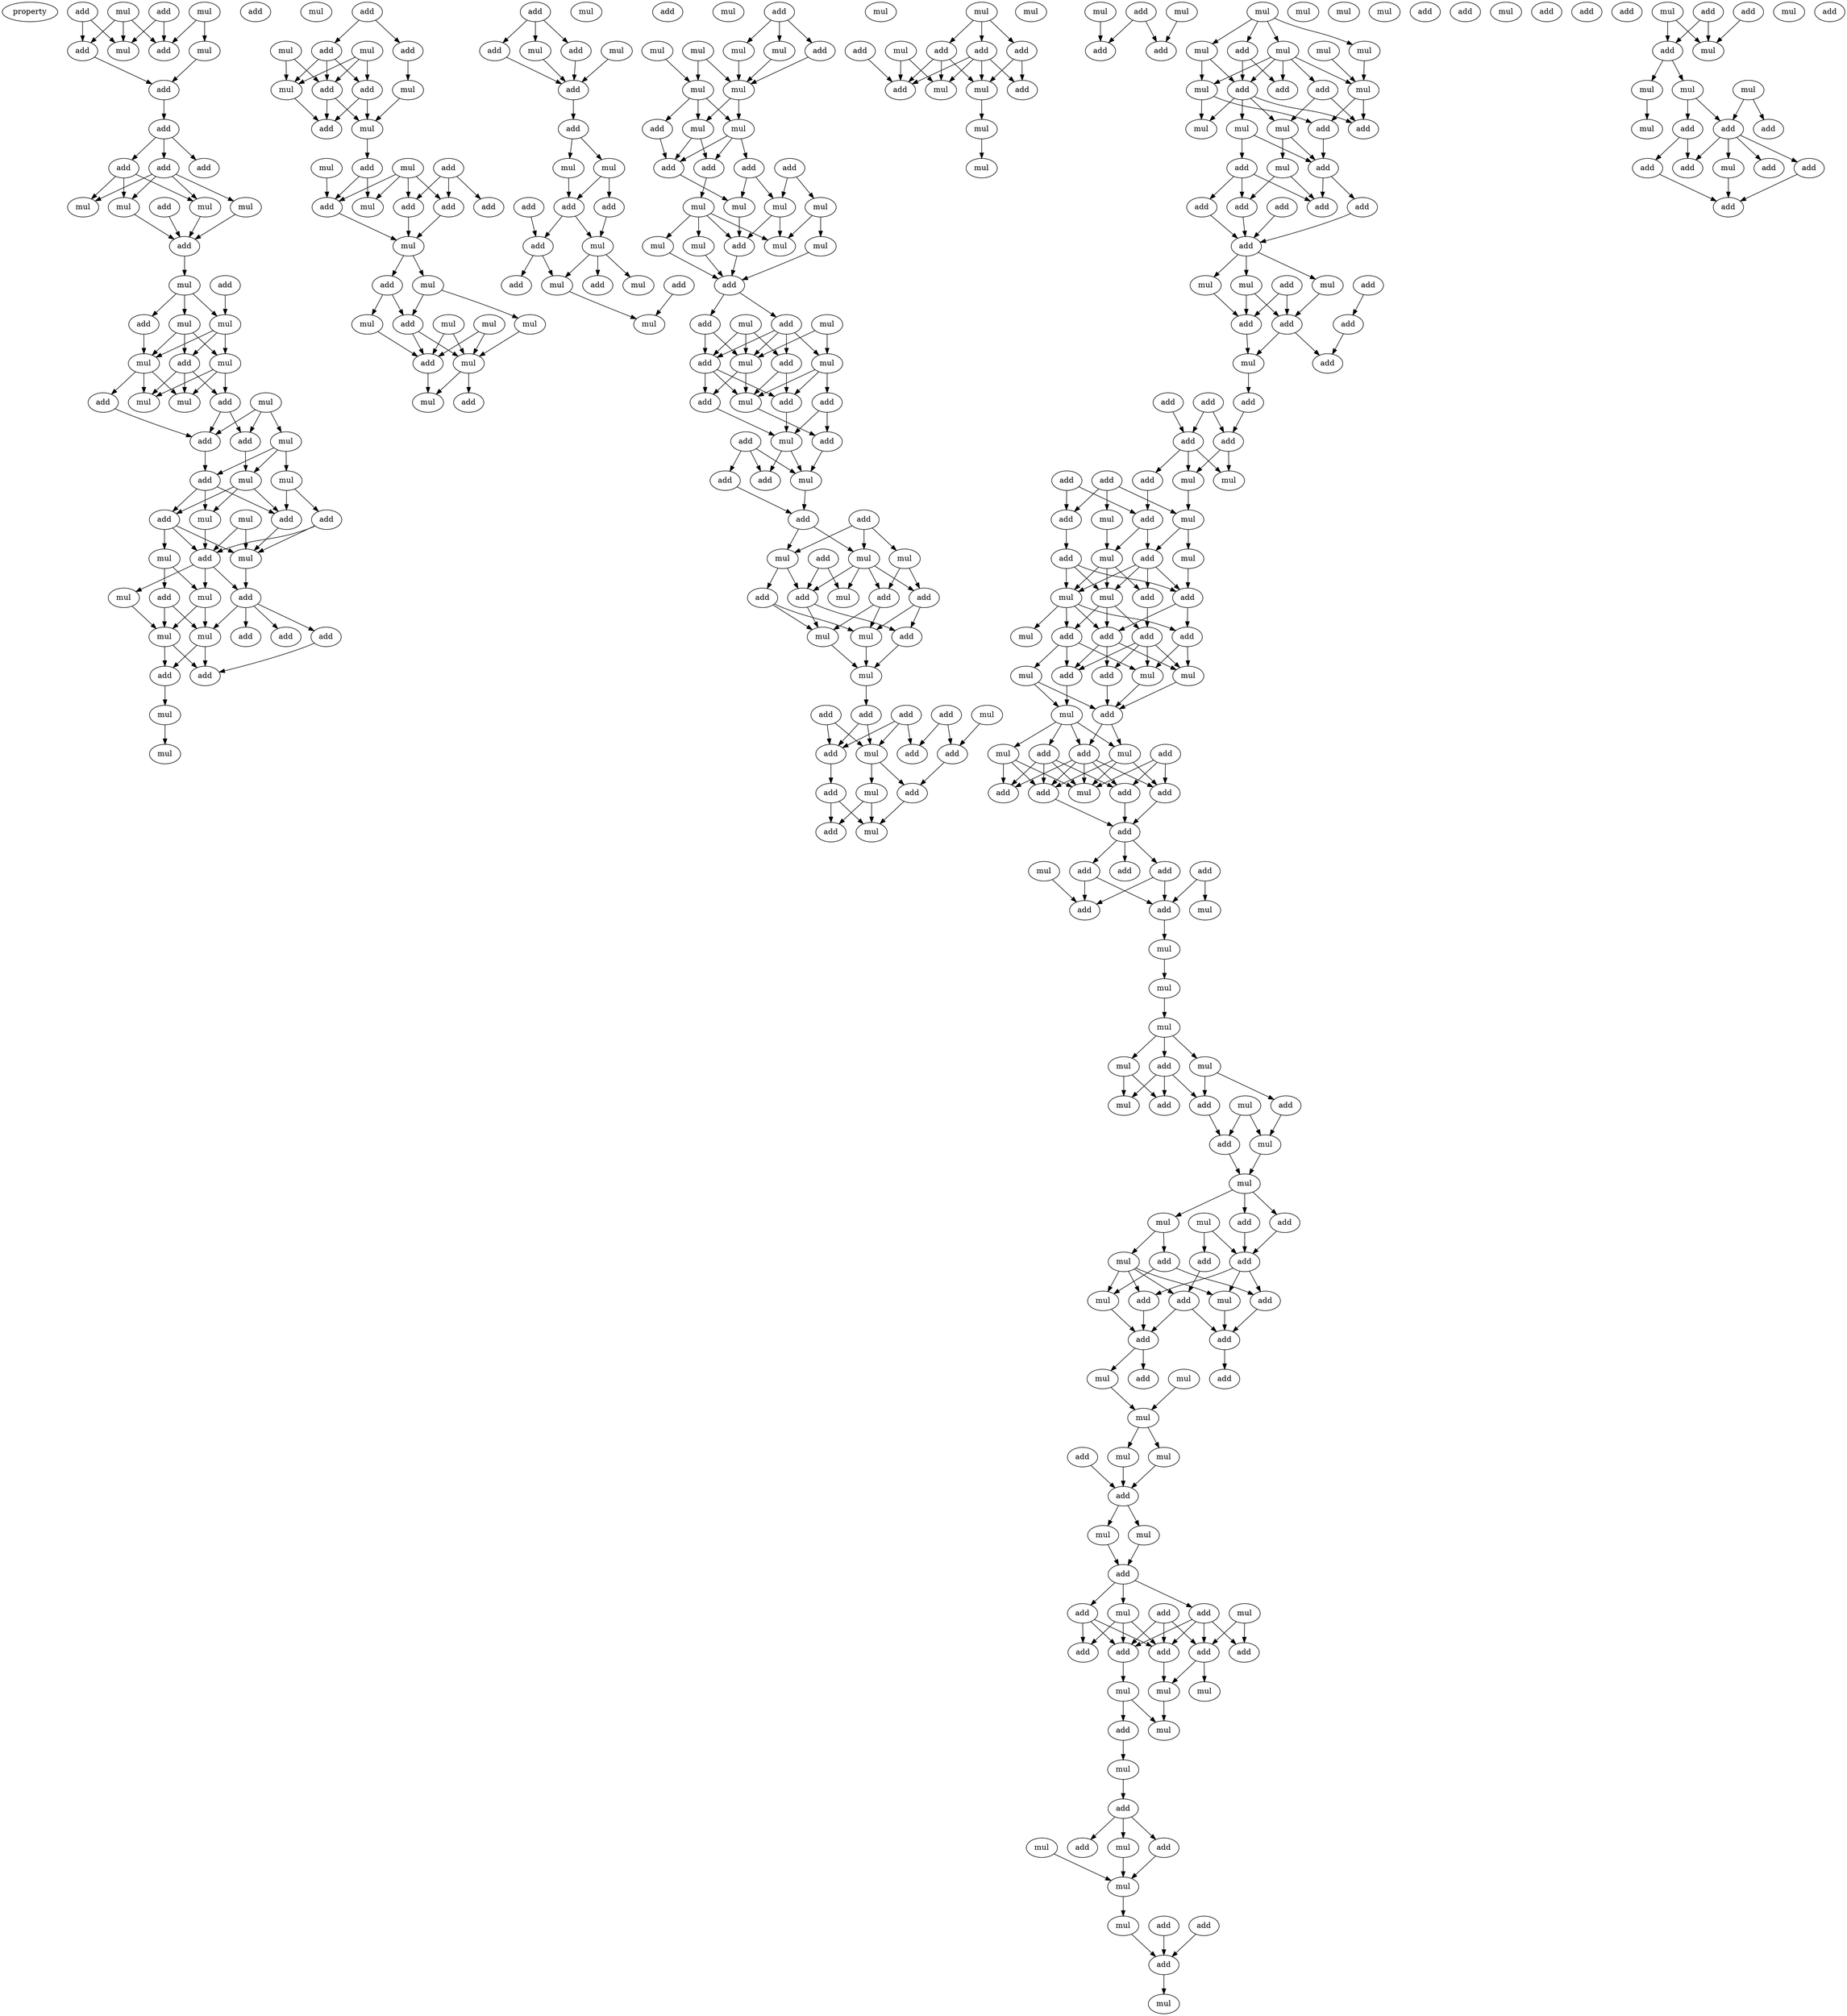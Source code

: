 digraph {
    node [fontcolor=black]
    property [mul=2,lf=1.1]
    0 [ label = mul ];
    1 [ label = add ];
    2 [ label = mul ];
    3 [ label = add ];
    4 [ label = add ];
    5 [ label = mul ];
    6 [ label = mul ];
    7 [ label = add ];
    8 [ label = add ];
    9 [ label = add ];
    10 [ label = add ];
    11 [ label = add ];
    12 [ label = add ];
    13 [ label = mul ];
    14 [ label = mul ];
    15 [ label = add ];
    16 [ label = mul ];
    17 [ label = mul ];
    18 [ label = add ];
    19 [ label = add ];
    20 [ label = mul ];
    21 [ label = mul ];
    22 [ label = add ];
    23 [ label = mul ];
    24 [ label = add ];
    25 [ label = mul ];
    26 [ label = mul ];
    27 [ label = add ];
    28 [ label = add ];
    29 [ label = mul ];
    30 [ label = mul ];
    31 [ label = mul ];
    32 [ label = add ];
    33 [ label = mul ];
    34 [ label = add ];
    35 [ label = add ];
    36 [ label = add ];
    37 [ label = mul ];
    38 [ label = mul ];
    39 [ label = add ];
    40 [ label = mul ];
    41 [ label = add ];
    42 [ label = mul ];
    43 [ label = add ];
    44 [ label = mul ];
    45 [ label = mul ];
    46 [ label = add ];
    47 [ label = add ];
    48 [ label = mul ];
    49 [ label = mul ];
    50 [ label = add ];
    51 [ label = add ];
    52 [ label = mul ];
    53 [ label = add ];
    54 [ label = add ];
    55 [ label = mul ];
    56 [ label = add ];
    57 [ label = add ];
    58 [ label = mul ];
    59 [ label = mul ];
    60 [ label = mul ];
    61 [ label = add ];
    62 [ label = mul ];
    63 [ label = add ];
    64 [ label = mul ];
    65 [ label = add ];
    66 [ label = mul ];
    67 [ label = mul ];
    68 [ label = add ];
    69 [ label = add ];
    70 [ label = add ];
    71 [ label = mul ];
    72 [ label = add ];
    73 [ label = mul ];
    74 [ label = add ];
    75 [ label = mul ];
    76 [ label = mul ];
    77 [ label = add ];
    78 [ label = add ];
    79 [ label = add ];
    80 [ label = add ];
    81 [ label = mul ];
    82 [ label = add ];
    83 [ label = mul ];
    84 [ label = add ];
    85 [ label = mul ];
    86 [ label = mul ];
    87 [ label = mul ];
    88 [ label = mul ];
    89 [ label = add ];
    90 [ label = mul ];
    91 [ label = mul ];
    92 [ label = add ];
    93 [ label = add ];
    94 [ label = add ];
    95 [ label = mul ];
    96 [ label = mul ];
    97 [ label = add ];
    98 [ label = mul ];
    99 [ label = add ];
    100 [ label = add ];
    101 [ label = add ];
    102 [ label = mul ];
    103 [ label = mul ];
    104 [ label = mul ];
    105 [ label = add ];
    106 [ label = add ];
    107 [ label = add ];
    108 [ label = add ];
    109 [ label = mul ];
    110 [ label = add ];
    111 [ label = add ];
    112 [ label = add ];
    113 [ label = mul ];
    114 [ label = mul ];
    115 [ label = mul ];
    116 [ label = add ];
    117 [ label = mul ];
    118 [ label = add ];
    119 [ label = mul ];
    120 [ label = mul ];
    121 [ label = mul ];
    122 [ label = mul ];
    123 [ label = mul ];
    124 [ label = add ];
    125 [ label = mul ];
    126 [ label = mul ];
    127 [ label = add ];
    128 [ label = add ];
    129 [ label = add ];
    130 [ label = add ];
    131 [ label = mul ];
    132 [ label = mul ];
    133 [ label = mul ];
    134 [ label = mul ];
    135 [ label = mul ];
    136 [ label = mul ];
    137 [ label = add ];
    138 [ label = mul ];
    139 [ label = mul ];
    140 [ label = add ];
    141 [ label = add ];
    142 [ label = mul ];
    143 [ label = add ];
    144 [ label = mul ];
    145 [ label = add ];
    146 [ label = mul ];
    147 [ label = add ];
    148 [ label = mul ];
    149 [ label = add ];
    150 [ label = add ];
    151 [ label = mul ];
    152 [ label = add ];
    153 [ label = mul ];
    154 [ label = add ];
    155 [ label = add ];
    156 [ label = add ];
    157 [ label = add ];
    158 [ label = mul ];
    159 [ label = add ];
    160 [ label = add ];
    161 [ label = mul ];
    162 [ label = mul ];
    163 [ label = add ];
    164 [ label = mul ];
    165 [ label = add ];
    166 [ label = add ];
    167 [ label = mul ];
    168 [ label = add ];
    169 [ label = add ];
    170 [ label = mul ];
    171 [ label = add ];
    172 [ label = mul ];
    173 [ label = mul ];
    174 [ label = add ];
    175 [ label = add ];
    176 [ label = add ];
    177 [ label = mul ];
    178 [ label = add ];
    179 [ label = add ];
    180 [ label = add ];
    181 [ label = mul ];
    182 [ label = add ];
    183 [ label = add ];
    184 [ label = mul ];
    185 [ label = add ];
    186 [ label = add ];
    187 [ label = mul ];
    188 [ label = mul ];
    189 [ label = mul ];
    190 [ label = add ];
    191 [ label = mul ];
    192 [ label = add ];
    193 [ label = add ];
    194 [ label = add ];
    195 [ label = mul ];
    196 [ label = mul ];
    197 [ label = add ];
    198 [ label = add ];
    199 [ label = mul ];
    200 [ label = mul ];
    201 [ label = mul ];
    202 [ label = add ];
    203 [ label = mul ];
    204 [ label = mul ];
    205 [ label = add ];
    206 [ label = add ];
    207 [ label = mul ];
    208 [ label = mul ];
    209 [ label = mul ];
    210 [ label = mul ];
    211 [ label = mul ];
    212 [ label = add ];
    213 [ label = mul ];
    214 [ label = mul ];
    215 [ label = add ];
    216 [ label = add ];
    217 [ label = add ];
    218 [ label = mul ];
    219 [ label = add ];
    220 [ label = mul ];
    221 [ label = mul ];
    222 [ label = add ];
    223 [ label = add ];
    224 [ label = mul ];
    225 [ label = add ];
    226 [ label = add ];
    227 [ label = add ];
    228 [ label = add ];
    229 [ label = add ];
    230 [ label = add ];
    231 [ label = add ];
    232 [ label = mul ];
    233 [ label = mul ];
    234 [ label = mul ];
    235 [ label = add ];
    236 [ label = add ];
    237 [ label = add ];
    238 [ label = add ];
    239 [ label = add ];
    240 [ label = add ];
    241 [ label = mul ];
    242 [ label = add ];
    243 [ label = add ];
    244 [ label = add ];
    245 [ label = add ];
    246 [ label = add ];
    247 [ label = add ];
    248 [ label = add ];
    249 [ label = mul ];
    250 [ label = add ];
    251 [ label = mul ];
    252 [ label = mul ];
    253 [ label = add ];
    254 [ label = add ];
    255 [ label = mul ];
    256 [ label = mul ];
    257 [ label = add ];
    258 [ label = mul ];
    259 [ label = add ];
    260 [ label = mul ];
    261 [ label = mul ];
    262 [ label = add ];
    263 [ label = add ];
    264 [ label = add ];
    265 [ label = add ];
    266 [ label = mul ];
    267 [ label = add ];
    268 [ label = add ];
    269 [ label = mul ];
    270 [ label = mul ];
    271 [ label = add ];
    272 [ label = mul ];
    273 [ label = add ];
    274 [ label = mul ];
    275 [ label = add ];
    276 [ label = add ];
    277 [ label = mul ];
    278 [ label = add ];
    279 [ label = mul ];
    280 [ label = add ];
    281 [ label = add ];
    282 [ label = mul ];
    283 [ label = add ];
    284 [ label = add ];
    285 [ label = add ];
    286 [ label = add ];
    287 [ label = add ];
    288 [ label = mul ];
    289 [ label = add ];
    290 [ label = add ];
    291 [ label = add ];
    292 [ label = mul ];
    293 [ label = add ];
    294 [ label = add ];
    295 [ label = mul ];
    296 [ label = mul ];
    297 [ label = mul ];
    298 [ label = mul ];
    299 [ label = mul ];
    300 [ label = add ];
    301 [ label = mul ];
    302 [ label = mul ];
    303 [ label = mul ];
    304 [ label = mul ];
    305 [ label = add ];
    306 [ label = add ];
    307 [ label = add ];
    308 [ label = add ];
    309 [ label = mul ];
    310 [ label = mul ];
    311 [ label = add ];
    312 [ label = add ];
    313 [ label = mul ];
    314 [ label = mul ];
    315 [ label = mul ];
    316 [ label = add ];
    317 [ label = add ];
    318 [ label = add ];
    319 [ label = add ];
    320 [ label = mul ];
    321 [ label = mul ];
    322 [ label = add ];
    323 [ label = add ];
    324 [ label = add ];
    325 [ label = add ];
    326 [ label = add ];
    327 [ label = mul ];
    328 [ label = mul ];
    329 [ label = mul ];
    330 [ label = add ];
    331 [ label = mul ];
    332 [ label = add ];
    333 [ label = add ];
    334 [ label = mul ];
    335 [ label = mul ];
    336 [ label = add ];
    337 [ label = add ];
    338 [ label = mul ];
    339 [ label = mul ];
    340 [ label = mul ];
    341 [ label = add ];
    342 [ label = add ];
    343 [ label = add ];
    344 [ label = mul ];
    345 [ label = add ];
    346 [ label = mul ];
    347 [ label = add ];
    348 [ label = add ];
    349 [ label = add ];
    350 [ label = add ];
    351 [ label = add ];
    352 [ label = mul ];
    353 [ label = mul ];
    354 [ label = mul ];
    355 [ label = mul ];
    356 [ label = add ];
    357 [ label = mul ];
    358 [ label = add ];
    359 [ label = mul ];
    360 [ label = add ];
    361 [ label = add ];
    362 [ label = add ];
    363 [ label = mul ];
    364 [ label = mul ];
    365 [ label = add ];
    366 [ label = mul ];
    367 [ label = add ];
    368 [ label = add ];
    369 [ label = add ];
    370 [ label = add ];
    371 [ label = add ];
    372 [ label = mul ];
    373 [ label = mul ];
    374 [ label = mul ];
    375 [ label = add ];
    376 [ label = add ];
    377 [ label = mul ];
    378 [ label = mul ];
    379 [ label = mul ];
    380 [ label = mul ];
    381 [ label = add ];
    382 [ label = add ];
    383 [ label = add ];
    384 [ label = add ];
    385 [ label = mul ];
    386 [ label = add ];
    387 [ label = add ];
    388 [ label = add ];
    389 [ label = mul ];
    390 [ label = add ];
    391 [ label = add ];
    0 -> 6 [ name = 0 ];
    0 -> 7 [ name = 1 ];
    1 -> 4 [ name = 2 ];
    1 -> 5 [ name = 3 ];
    2 -> 4 [ name = 4 ];
    2 -> 5 [ name = 5 ];
    2 -> 7 [ name = 6 ];
    3 -> 5 [ name = 7 ];
    3 -> 7 [ name = 8 ];
    4 -> 8 [ name = 9 ];
    6 -> 8 [ name = 10 ];
    8 -> 9 [ name = 11 ];
    9 -> 10 [ name = 12 ];
    9 -> 11 [ name = 13 ];
    9 -> 12 [ name = 14 ];
    10 -> 13 [ name = 15 ];
    10 -> 14 [ name = 16 ];
    10 -> 16 [ name = 17 ];
    10 -> 17 [ name = 18 ];
    11 -> 13 [ name = 19 ];
    11 -> 16 [ name = 20 ];
    11 -> 17 [ name = 21 ];
    13 -> 18 [ name = 22 ];
    14 -> 18 [ name = 23 ];
    15 -> 18 [ name = 24 ];
    17 -> 18 [ name = 25 ];
    18 -> 20 [ name = 26 ];
    19 -> 23 [ name = 27 ];
    20 -> 21 [ name = 28 ];
    20 -> 23 [ name = 29 ];
    20 -> 24 [ name = 30 ];
    21 -> 25 [ name = 31 ];
    21 -> 26 [ name = 32 ];
    21 -> 27 [ name = 33 ];
    23 -> 25 [ name = 34 ];
    23 -> 26 [ name = 35 ];
    23 -> 27 [ name = 36 ];
    24 -> 25 [ name = 37 ];
    25 -> 29 [ name = 38 ];
    25 -> 31 [ name = 39 ];
    25 -> 32 [ name = 40 ];
    26 -> 28 [ name = 41 ];
    26 -> 29 [ name = 42 ];
    26 -> 31 [ name = 43 ];
    27 -> 28 [ name = 44 ];
    27 -> 29 [ name = 45 ];
    27 -> 31 [ name = 46 ];
    28 -> 34 [ name = 47 ];
    28 -> 35 [ name = 48 ];
    30 -> 33 [ name = 49 ];
    30 -> 34 [ name = 50 ];
    30 -> 35 [ name = 51 ];
    32 -> 35 [ name = 52 ];
    33 -> 36 [ name = 53 ];
    33 -> 37 [ name = 54 ];
    33 -> 38 [ name = 55 ];
    34 -> 37 [ name = 56 ];
    35 -> 36 [ name = 57 ];
    36 -> 39 [ name = 58 ];
    36 -> 42 [ name = 59 ];
    36 -> 43 [ name = 60 ];
    37 -> 39 [ name = 61 ];
    37 -> 42 [ name = 62 ];
    37 -> 43 [ name = 63 ];
    38 -> 39 [ name = 64 ];
    38 -> 41 [ name = 65 ];
    39 -> 44 [ name = 66 ];
    40 -> 44 [ name = 67 ];
    40 -> 46 [ name = 68 ];
    41 -> 44 [ name = 69 ];
    41 -> 46 [ name = 70 ];
    42 -> 46 [ name = 71 ];
    43 -> 44 [ name = 72 ];
    43 -> 45 [ name = 73 ];
    43 -> 46 [ name = 74 ];
    44 -> 50 [ name = 75 ];
    45 -> 47 [ name = 76 ];
    45 -> 49 [ name = 77 ];
    46 -> 48 [ name = 78 ];
    46 -> 49 [ name = 79 ];
    46 -> 50 [ name = 80 ];
    47 -> 52 [ name = 81 ];
    47 -> 55 [ name = 82 ];
    48 -> 55 [ name = 83 ];
    49 -> 52 [ name = 84 ];
    49 -> 55 [ name = 85 ];
    50 -> 51 [ name = 86 ];
    50 -> 52 [ name = 87 ];
    50 -> 53 [ name = 88 ];
    50 -> 54 [ name = 89 ];
    52 -> 56 [ name = 90 ];
    52 -> 57 [ name = 91 ];
    53 -> 56 [ name = 92 ];
    55 -> 56 [ name = 93 ];
    55 -> 57 [ name = 94 ];
    57 -> 58 [ name = 95 ];
    58 -> 60 [ name = 96 ];
    61 -> 63 [ name = 97 ];
    61 -> 65 [ name = 98 ];
    62 -> 67 [ name = 99 ];
    62 -> 69 [ name = 100 ];
    63 -> 67 [ name = 101 ];
    63 -> 68 [ name = 102 ];
    63 -> 69 [ name = 103 ];
    64 -> 67 [ name = 104 ];
    64 -> 68 [ name = 105 ];
    64 -> 69 [ name = 106 ];
    65 -> 66 [ name = 107 ];
    66 -> 71 [ name = 108 ];
    67 -> 70 [ name = 109 ];
    68 -> 70 [ name = 110 ];
    68 -> 71 [ name = 111 ];
    69 -> 70 [ name = 112 ];
    69 -> 71 [ name = 113 ];
    71 -> 72 [ name = 114 ];
    72 -> 76 [ name = 115 ];
    72 -> 77 [ name = 116 ];
    73 -> 77 [ name = 117 ];
    74 -> 78 [ name = 118 ];
    74 -> 79 [ name = 119 ];
    74 -> 80 [ name = 120 ];
    75 -> 76 [ name = 121 ];
    75 -> 77 [ name = 122 ];
    75 -> 78 [ name = 123 ];
    75 -> 79 [ name = 124 ];
    77 -> 81 [ name = 125 ];
    78 -> 81 [ name = 126 ];
    79 -> 81 [ name = 127 ];
    81 -> 82 [ name = 128 ];
    81 -> 83 [ name = 129 ];
    82 -> 84 [ name = 130 ];
    82 -> 87 [ name = 131 ];
    83 -> 84 [ name = 132 ];
    83 -> 86 [ name = 133 ];
    84 -> 89 [ name = 134 ];
    84 -> 90 [ name = 135 ];
    85 -> 89 [ name = 136 ];
    85 -> 90 [ name = 137 ];
    86 -> 90 [ name = 138 ];
    87 -> 89 [ name = 139 ];
    88 -> 89 [ name = 140 ];
    88 -> 90 [ name = 141 ];
    89 -> 91 [ name = 142 ];
    90 -> 91 [ name = 143 ];
    90 -> 92 [ name = 144 ];
    93 -> 94 [ name = 145 ];
    93 -> 95 [ name = 146 ];
    93 -> 97 [ name = 147 ];
    94 -> 99 [ name = 148 ];
    95 -> 99 [ name = 149 ];
    96 -> 99 [ name = 150 ];
    97 -> 99 [ name = 151 ];
    99 -> 100 [ name = 152 ];
    100 -> 102 [ name = 153 ];
    100 -> 103 [ name = 154 ];
    102 -> 106 [ name = 155 ];
    102 -> 107 [ name = 156 ];
    103 -> 106 [ name = 157 ];
    105 -> 108 [ name = 158 ];
    106 -> 108 [ name = 159 ];
    106 -> 109 [ name = 160 ];
    107 -> 109 [ name = 161 ];
    108 -> 110 [ name = 162 ];
    108 -> 114 [ name = 163 ];
    109 -> 111 [ name = 164 ];
    109 -> 113 [ name = 165 ];
    109 -> 114 [ name = 166 ];
    112 -> 115 [ name = 167 ];
    114 -> 115 [ name = 168 ];
    116 -> 118 [ name = 169 ];
    116 -> 119 [ name = 170 ];
    116 -> 120 [ name = 171 ];
    117 -> 122 [ name = 172 ];
    117 -> 123 [ name = 173 ];
    118 -> 123 [ name = 174 ];
    119 -> 123 [ name = 175 ];
    120 -> 123 [ name = 176 ];
    121 -> 122 [ name = 177 ];
    122 -> 124 [ name = 178 ];
    122 -> 125 [ name = 179 ];
    122 -> 126 [ name = 180 ];
    123 -> 125 [ name = 181 ];
    123 -> 126 [ name = 182 ];
    124 -> 129 [ name = 183 ];
    125 -> 127 [ name = 184 ];
    125 -> 129 [ name = 185 ];
    125 -> 130 [ name = 186 ];
    126 -> 127 [ name = 187 ];
    126 -> 129 [ name = 188 ];
    127 -> 131 [ name = 189 ];
    128 -> 133 [ name = 190 ];
    128 -> 134 [ name = 191 ];
    129 -> 132 [ name = 192 ];
    130 -> 132 [ name = 193 ];
    130 -> 134 [ name = 194 ];
    131 -> 135 [ name = 195 ];
    131 -> 136 [ name = 196 ];
    131 -> 137 [ name = 197 ];
    131 -> 139 [ name = 198 ];
    132 -> 137 [ name = 199 ];
    133 -> 135 [ name = 200 ];
    133 -> 138 [ name = 201 ];
    134 -> 135 [ name = 202 ];
    134 -> 137 [ name = 203 ];
    136 -> 140 [ name = 204 ];
    137 -> 140 [ name = 205 ];
    138 -> 140 [ name = 206 ];
    139 -> 140 [ name = 207 ];
    140 -> 141 [ name = 208 ];
    140 -> 143 [ name = 209 ];
    141 -> 147 [ name = 210 ];
    141 -> 148 [ name = 211 ];
    142 -> 146 [ name = 212 ];
    142 -> 148 [ name = 213 ];
    143 -> 145 [ name = 214 ];
    143 -> 146 [ name = 215 ];
    143 -> 147 [ name = 216 ];
    143 -> 148 [ name = 217 ];
    144 -> 145 [ name = 218 ];
    144 -> 147 [ name = 219 ];
    144 -> 148 [ name = 220 ];
    145 -> 151 [ name = 221 ];
    145 -> 152 [ name = 222 ];
    146 -> 150 [ name = 223 ];
    146 -> 151 [ name = 224 ];
    146 -> 152 [ name = 225 ];
    147 -> 149 [ name = 226 ];
    147 -> 151 [ name = 227 ];
    147 -> 152 [ name = 228 ];
    148 -> 149 [ name = 229 ];
    148 -> 151 [ name = 230 ];
    149 -> 153 [ name = 231 ];
    150 -> 153 [ name = 232 ];
    150 -> 155 [ name = 233 ];
    151 -> 155 [ name = 234 ];
    152 -> 153 [ name = 235 ];
    153 -> 156 [ name = 236 ];
    153 -> 158 [ name = 237 ];
    154 -> 156 [ name = 238 ];
    154 -> 157 [ name = 239 ];
    154 -> 158 [ name = 240 ];
    155 -> 158 [ name = 241 ];
    157 -> 160 [ name = 242 ];
    158 -> 160 [ name = 243 ];
    159 -> 161 [ name = 244 ];
    159 -> 162 [ name = 245 ];
    159 -> 164 [ name = 246 ];
    160 -> 161 [ name = 247 ];
    160 -> 164 [ name = 248 ];
    161 -> 168 [ name = 249 ];
    161 -> 169 [ name = 250 ];
    162 -> 165 [ name = 251 ];
    162 -> 166 [ name = 252 ];
    163 -> 167 [ name = 253 ];
    163 -> 169 [ name = 254 ];
    164 -> 165 [ name = 255 ];
    164 -> 166 [ name = 256 ];
    164 -> 167 [ name = 257 ];
    164 -> 169 [ name = 258 ];
    165 -> 171 [ name = 259 ];
    165 -> 172 [ name = 260 ];
    166 -> 170 [ name = 261 ];
    166 -> 172 [ name = 262 ];
    168 -> 170 [ name = 263 ];
    168 -> 172 [ name = 264 ];
    169 -> 170 [ name = 265 ];
    169 -> 171 [ name = 266 ];
    170 -> 173 [ name = 267 ];
    171 -> 173 [ name = 268 ];
    172 -> 173 [ name = 269 ];
    173 -> 178 [ name = 270 ];
    174 -> 179 [ name = 271 ];
    174 -> 181 [ name = 272 ];
    175 -> 180 [ name = 273 ];
    175 -> 182 [ name = 274 ];
    176 -> 179 [ name = 275 ];
    176 -> 181 [ name = 276 ];
    176 -> 182 [ name = 277 ];
    177 -> 180 [ name = 278 ];
    178 -> 179 [ name = 279 ];
    178 -> 181 [ name = 280 ];
    179 -> 183 [ name = 281 ];
    180 -> 185 [ name = 282 ];
    181 -> 184 [ name = 283 ];
    181 -> 185 [ name = 284 ];
    183 -> 186 [ name = 285 ];
    183 -> 187 [ name = 286 ];
    184 -> 186 [ name = 287 ];
    184 -> 187 [ name = 288 ];
    185 -> 187 [ name = 289 ];
    189 -> 190 [ name = 290 ];
    189 -> 193 [ name = 291 ];
    189 -> 194 [ name = 292 ];
    190 -> 195 [ name = 293 ];
    190 -> 196 [ name = 294 ];
    190 -> 197 [ name = 295 ];
    190 -> 198 [ name = 296 ];
    191 -> 195 [ name = 297 ];
    191 -> 197 [ name = 298 ];
    192 -> 197 [ name = 299 ];
    193 -> 196 [ name = 300 ];
    193 -> 198 [ name = 301 ];
    194 -> 195 [ name = 302 ];
    194 -> 196 [ name = 303 ];
    194 -> 197 [ name = 304 ];
    196 -> 199 [ name = 305 ];
    199 -> 201 [ name = 306 ];
    202 -> 205 [ name = 307 ];
    202 -> 206 [ name = 308 ];
    203 -> 205 [ name = 309 ];
    204 -> 206 [ name = 310 ];
    207 -> 208 [ name = 311 ];
    207 -> 210 [ name = 312 ];
    207 -> 211 [ name = 313 ];
    207 -> 212 [ name = 314 ];
    208 -> 213 [ name = 315 ];
    208 -> 216 [ name = 316 ];
    209 -> 214 [ name = 317 ];
    210 -> 213 [ name = 318 ];
    210 -> 214 [ name = 319 ];
    210 -> 215 [ name = 320 ];
    210 -> 216 [ name = 321 ];
    210 -> 217 [ name = 322 ];
    211 -> 214 [ name = 323 ];
    212 -> 216 [ name = 324 ];
    212 -> 217 [ name = 325 ];
    213 -> 221 [ name = 326 ];
    213 -> 222 [ name = 327 ];
    214 -> 219 [ name = 328 ];
    214 -> 222 [ name = 329 ];
    215 -> 218 [ name = 330 ];
    215 -> 219 [ name = 331 ];
    216 -> 218 [ name = 332 ];
    216 -> 219 [ name = 333 ];
    216 -> 220 [ name = 334 ];
    216 -> 221 [ name = 335 ];
    218 -> 224 [ name = 336 ];
    218 -> 225 [ name = 337 ];
    220 -> 223 [ name = 338 ];
    220 -> 225 [ name = 339 ];
    222 -> 225 [ name = 340 ];
    223 -> 226 [ name = 341 ];
    223 -> 227 [ name = 342 ];
    223 -> 230 [ name = 343 ];
    224 -> 227 [ name = 344 ];
    224 -> 230 [ name = 345 ];
    225 -> 228 [ name = 346 ];
    225 -> 230 [ name = 347 ];
    226 -> 231 [ name = 348 ];
    227 -> 231 [ name = 349 ];
    228 -> 231 [ name = 350 ];
    229 -> 231 [ name = 351 ];
    231 -> 232 [ name = 352 ];
    231 -> 233 [ name = 353 ];
    231 -> 234 [ name = 354 ];
    232 -> 239 [ name = 355 ];
    233 -> 238 [ name = 356 ];
    234 -> 238 [ name = 357 ];
    234 -> 239 [ name = 358 ];
    235 -> 237 [ name = 359 ];
    236 -> 238 [ name = 360 ];
    236 -> 239 [ name = 361 ];
    237 -> 240 [ name = 362 ];
    238 -> 240 [ name = 363 ];
    238 -> 241 [ name = 364 ];
    239 -> 241 [ name = 365 ];
    241 -> 243 [ name = 366 ];
    242 -> 246 [ name = 367 ];
    243 -> 245 [ name = 368 ];
    244 -> 245 [ name = 369 ];
    244 -> 246 [ name = 370 ];
    245 -> 249 [ name = 371 ];
    245 -> 251 [ name = 372 ];
    246 -> 247 [ name = 373 ];
    246 -> 249 [ name = 374 ];
    246 -> 251 [ name = 375 ];
    247 -> 253 [ name = 376 ];
    248 -> 253 [ name = 377 ];
    248 -> 254 [ name = 378 ];
    250 -> 252 [ name = 379 ];
    250 -> 254 [ name = 380 ];
    250 -> 255 [ name = 381 ];
    251 -> 255 [ name = 382 ];
    252 -> 256 [ name = 383 ];
    253 -> 256 [ name = 384 ];
    253 -> 259 [ name = 385 ];
    254 -> 257 [ name = 386 ];
    255 -> 258 [ name = 387 ];
    255 -> 259 [ name = 388 ];
    256 -> 260 [ name = 389 ];
    256 -> 261 [ name = 390 ];
    256 -> 262 [ name = 391 ];
    257 -> 260 [ name = 392 ];
    257 -> 261 [ name = 393 ];
    257 -> 263 [ name = 394 ];
    258 -> 263 [ name = 395 ];
    259 -> 260 [ name = 396 ];
    259 -> 261 [ name = 397 ];
    259 -> 262 [ name = 398 ];
    259 -> 263 [ name = 399 ];
    260 -> 264 [ name = 400 ];
    260 -> 265 [ name = 401 ];
    260 -> 267 [ name = 402 ];
    261 -> 264 [ name = 403 ];
    261 -> 266 [ name = 404 ];
    261 -> 267 [ name = 405 ];
    261 -> 268 [ name = 406 ];
    262 -> 265 [ name = 407 ];
    263 -> 267 [ name = 408 ];
    263 -> 268 [ name = 409 ];
    264 -> 270 [ name = 410 ];
    264 -> 272 [ name = 411 ];
    264 -> 273 [ name = 412 ];
    265 -> 269 [ name = 413 ];
    265 -> 270 [ name = 414 ];
    265 -> 271 [ name = 415 ];
    265 -> 273 [ name = 416 ];
    267 -> 269 [ name = 417 ];
    267 -> 271 [ name = 418 ];
    267 -> 273 [ name = 419 ];
    268 -> 269 [ name = 420 ];
    268 -> 270 [ name = 421 ];
    269 -> 275 [ name = 422 ];
    270 -> 275 [ name = 423 ];
    271 -> 275 [ name = 424 ];
    272 -> 274 [ name = 425 ];
    272 -> 275 [ name = 426 ];
    273 -> 274 [ name = 427 ];
    274 -> 276 [ name = 428 ];
    274 -> 277 [ name = 429 ];
    274 -> 278 [ name = 430 ];
    274 -> 279 [ name = 431 ];
    275 -> 276 [ name = 432 ];
    275 -> 277 [ name = 433 ];
    276 -> 281 [ name = 434 ];
    276 -> 282 [ name = 435 ];
    276 -> 283 [ name = 436 ];
    276 -> 284 [ name = 437 ];
    276 -> 285 [ name = 438 ];
    277 -> 282 [ name = 439 ];
    277 -> 284 [ name = 440 ];
    277 -> 285 [ name = 441 ];
    278 -> 281 [ name = 442 ];
    278 -> 282 [ name = 443 ];
    278 -> 283 [ name = 444 ];
    278 -> 285 [ name = 445 ];
    279 -> 281 [ name = 446 ];
    279 -> 282 [ name = 447 ];
    279 -> 285 [ name = 448 ];
    280 -> 282 [ name = 449 ];
    280 -> 283 [ name = 450 ];
    280 -> 284 [ name = 451 ];
    283 -> 286 [ name = 452 ];
    284 -> 286 [ name = 453 ];
    285 -> 286 [ name = 454 ];
    286 -> 287 [ name = 455 ];
    286 -> 289 [ name = 456 ];
    286 -> 291 [ name = 457 ];
    287 -> 293 [ name = 458 ];
    287 -> 294 [ name = 459 ];
    288 -> 293 [ name = 460 ];
    290 -> 292 [ name = 461 ];
    290 -> 294 [ name = 462 ];
    291 -> 293 [ name = 463 ];
    291 -> 294 [ name = 464 ];
    294 -> 295 [ name = 465 ];
    295 -> 297 [ name = 466 ];
    297 -> 299 [ name = 467 ];
    299 -> 300 [ name = 468 ];
    299 -> 301 [ name = 469 ];
    299 -> 302 [ name = 470 ];
    300 -> 304 [ name = 471 ];
    300 -> 306 [ name = 472 ];
    300 -> 307 [ name = 473 ];
    301 -> 304 [ name = 474 ];
    301 -> 306 [ name = 475 ];
    302 -> 305 [ name = 476 ];
    302 -> 307 [ name = 477 ];
    303 -> 308 [ name = 478 ];
    303 -> 309 [ name = 479 ];
    305 -> 309 [ name = 480 ];
    307 -> 308 [ name = 481 ];
    308 -> 310 [ name = 482 ];
    309 -> 310 [ name = 483 ];
    310 -> 311 [ name = 484 ];
    310 -> 312 [ name = 485 ];
    310 -> 313 [ name = 486 ];
    311 -> 316 [ name = 487 ];
    312 -> 316 [ name = 488 ];
    313 -> 315 [ name = 489 ];
    313 -> 317 [ name = 490 ];
    314 -> 316 [ name = 491 ];
    314 -> 318 [ name = 492 ];
    315 -> 319 [ name = 493 ];
    315 -> 320 [ name = 494 ];
    315 -> 321 [ name = 495 ];
    315 -> 323 [ name = 496 ];
    316 -> 319 [ name = 497 ];
    316 -> 320 [ name = 498 ];
    316 -> 322 [ name = 499 ];
    317 -> 321 [ name = 500 ];
    317 -> 322 [ name = 501 ];
    318 -> 323 [ name = 502 ];
    319 -> 325 [ name = 503 ];
    320 -> 324 [ name = 504 ];
    321 -> 325 [ name = 505 ];
    322 -> 324 [ name = 506 ];
    323 -> 324 [ name = 507 ];
    323 -> 325 [ name = 508 ];
    324 -> 330 [ name = 509 ];
    325 -> 326 [ name = 510 ];
    325 -> 327 [ name = 511 ];
    327 -> 331 [ name = 512 ];
    328 -> 331 [ name = 513 ];
    331 -> 334 [ name = 514 ];
    331 -> 335 [ name = 515 ];
    332 -> 337 [ name = 516 ];
    334 -> 337 [ name = 517 ];
    335 -> 337 [ name = 518 ];
    337 -> 338 [ name = 519 ];
    337 -> 340 [ name = 520 ];
    338 -> 341 [ name = 521 ];
    340 -> 341 [ name = 522 ];
    341 -> 343 [ name = 523 ];
    341 -> 344 [ name = 524 ];
    341 -> 345 [ name = 525 ];
    342 -> 347 [ name = 526 ];
    342 -> 349 [ name = 527 ];
    342 -> 350 [ name = 528 ];
    343 -> 347 [ name = 529 ];
    343 -> 350 [ name = 530 ];
    343 -> 351 [ name = 531 ];
    344 -> 347 [ name = 532 ];
    344 -> 350 [ name = 533 ];
    344 -> 351 [ name = 534 ];
    345 -> 347 [ name = 535 ];
    345 -> 348 [ name = 536 ];
    345 -> 349 [ name = 537 ];
    345 -> 350 [ name = 538 ];
    346 -> 348 [ name = 539 ];
    346 -> 349 [ name = 540 ];
    347 -> 353 [ name = 541 ];
    349 -> 352 [ name = 542 ];
    349 -> 353 [ name = 543 ];
    350 -> 354 [ name = 544 ];
    353 -> 355 [ name = 545 ];
    354 -> 355 [ name = 546 ];
    354 -> 356 [ name = 547 ];
    356 -> 357 [ name = 548 ];
    357 -> 358 [ name = 549 ];
    358 -> 359 [ name = 550 ];
    358 -> 360 [ name = 551 ];
    358 -> 362 [ name = 552 ];
    359 -> 364 [ name = 553 ];
    360 -> 364 [ name = 554 ];
    363 -> 364 [ name = 555 ];
    364 -> 366 [ name = 556 ];
    366 -> 370 [ name = 557 ];
    368 -> 370 [ name = 558 ];
    369 -> 370 [ name = 559 ];
    370 -> 372 [ name = 560 ];
    371 -> 376 [ name = 561 ];
    371 -> 377 [ name = 562 ];
    374 -> 376 [ name = 563 ];
    374 -> 377 [ name = 564 ];
    375 -> 377 [ name = 565 ];
    376 -> 378 [ name = 566 ];
    376 -> 380 [ name = 567 ];
    378 -> 385 [ name = 568 ];
    379 -> 381 [ name = 569 ];
    379 -> 384 [ name = 570 ];
    380 -> 381 [ name = 571 ];
    380 -> 383 [ name = 572 ];
    381 -> 387 [ name = 573 ];
    381 -> 388 [ name = 574 ];
    381 -> 389 [ name = 575 ];
    381 -> 390 [ name = 576 ];
    383 -> 386 [ name = 577 ];
    383 -> 387 [ name = 578 ];
    386 -> 391 [ name = 579 ];
    389 -> 391 [ name = 580 ];
    390 -> 391 [ name = 581 ];
}
